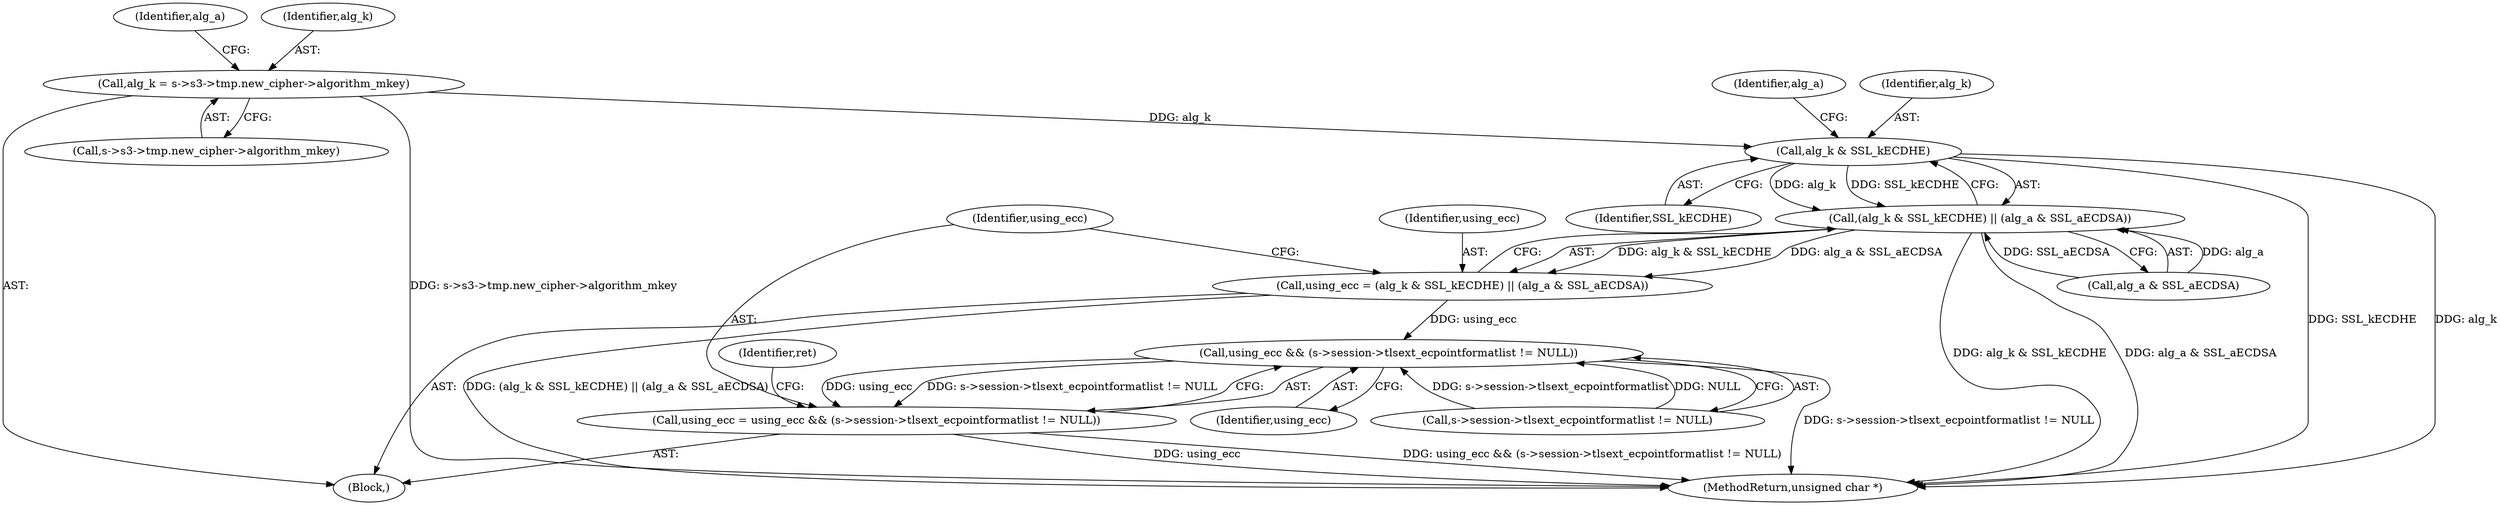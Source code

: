 digraph "0_openssl_4ad93618d26a3ea23d36ad5498ff4f59eff3a4d2_6@pointer" {
"1000143" [label="(Call,alg_k = s->s3->tmp.new_cipher->algorithm_mkey)"];
"1000170" [label="(Call,alg_k & SSL_kECDHE)"];
"1000169" [label="(Call,(alg_k & SSL_kECDHE) || (alg_a & SSL_aECDSA))"];
"1000167" [label="(Call,using_ecc = (alg_k & SSL_kECDHE) || (alg_a & SSL_aECDSA))"];
"1000178" [label="(Call,using_ecc && (s->session->tlsext_ecpointformatlist != NULL))"];
"1000176" [label="(Call,using_ecc = using_ecc && (s->session->tlsext_ecpointformatlist != NULL))"];
"1000156" [label="(Identifier,alg_a)"];
"1000167" [label="(Call,using_ecc = (alg_k & SSL_kECDHE) || (alg_a & SSL_aECDSA))"];
"1000168" [label="(Identifier,using_ecc)"];
"1000176" [label="(Call,using_ecc = using_ecc && (s->session->tlsext_ecpointformatlist != NULL))"];
"1000144" [label="(Identifier,alg_k)"];
"1000177" [label="(Identifier,using_ecc)"];
"1000180" [label="(Call,s->session->tlsext_ecpointformatlist != NULL)"];
"1000171" [label="(Identifier,alg_k)"];
"1000128" [label="(Block,)"];
"1000169" [label="(Call,(alg_k & SSL_kECDHE) || (alg_a & SSL_aECDSA))"];
"1000143" [label="(Call,alg_k = s->s3->tmp.new_cipher->algorithm_mkey)"];
"1000174" [label="(Identifier,alg_a)"];
"1000178" [label="(Call,using_ecc && (s->session->tlsext_ecpointformatlist != NULL))"];
"1000170" [label="(Call,alg_k & SSL_kECDHE)"];
"1000172" [label="(Identifier,SSL_kECDHE)"];
"1000179" [label="(Identifier,using_ecc)"];
"1000145" [label="(Call,s->s3->tmp.new_cipher->algorithm_mkey)"];
"1000800" [label="(MethodReturn,unsigned char *)"];
"1000173" [label="(Call,alg_a & SSL_aECDSA)"];
"1000188" [label="(Identifier,ret)"];
"1000143" -> "1000128"  [label="AST: "];
"1000143" -> "1000145"  [label="CFG: "];
"1000144" -> "1000143"  [label="AST: "];
"1000145" -> "1000143"  [label="AST: "];
"1000156" -> "1000143"  [label="CFG: "];
"1000143" -> "1000800"  [label="DDG: s->s3->tmp.new_cipher->algorithm_mkey"];
"1000143" -> "1000170"  [label="DDG: alg_k"];
"1000170" -> "1000169"  [label="AST: "];
"1000170" -> "1000172"  [label="CFG: "];
"1000171" -> "1000170"  [label="AST: "];
"1000172" -> "1000170"  [label="AST: "];
"1000174" -> "1000170"  [label="CFG: "];
"1000169" -> "1000170"  [label="CFG: "];
"1000170" -> "1000800"  [label="DDG: SSL_kECDHE"];
"1000170" -> "1000800"  [label="DDG: alg_k"];
"1000170" -> "1000169"  [label="DDG: alg_k"];
"1000170" -> "1000169"  [label="DDG: SSL_kECDHE"];
"1000169" -> "1000167"  [label="AST: "];
"1000169" -> "1000173"  [label="CFG: "];
"1000173" -> "1000169"  [label="AST: "];
"1000167" -> "1000169"  [label="CFG: "];
"1000169" -> "1000800"  [label="DDG: alg_a & SSL_aECDSA"];
"1000169" -> "1000800"  [label="DDG: alg_k & SSL_kECDHE"];
"1000169" -> "1000167"  [label="DDG: alg_k & SSL_kECDHE"];
"1000169" -> "1000167"  [label="DDG: alg_a & SSL_aECDSA"];
"1000173" -> "1000169"  [label="DDG: alg_a"];
"1000173" -> "1000169"  [label="DDG: SSL_aECDSA"];
"1000167" -> "1000128"  [label="AST: "];
"1000168" -> "1000167"  [label="AST: "];
"1000177" -> "1000167"  [label="CFG: "];
"1000167" -> "1000800"  [label="DDG: (alg_k & SSL_kECDHE) || (alg_a & SSL_aECDSA)"];
"1000167" -> "1000178"  [label="DDG: using_ecc"];
"1000178" -> "1000176"  [label="AST: "];
"1000178" -> "1000179"  [label="CFG: "];
"1000178" -> "1000180"  [label="CFG: "];
"1000179" -> "1000178"  [label="AST: "];
"1000180" -> "1000178"  [label="AST: "];
"1000176" -> "1000178"  [label="CFG: "];
"1000178" -> "1000800"  [label="DDG: s->session->tlsext_ecpointformatlist != NULL"];
"1000178" -> "1000176"  [label="DDG: using_ecc"];
"1000178" -> "1000176"  [label="DDG: s->session->tlsext_ecpointformatlist != NULL"];
"1000180" -> "1000178"  [label="DDG: s->session->tlsext_ecpointformatlist"];
"1000180" -> "1000178"  [label="DDG: NULL"];
"1000176" -> "1000128"  [label="AST: "];
"1000177" -> "1000176"  [label="AST: "];
"1000188" -> "1000176"  [label="CFG: "];
"1000176" -> "1000800"  [label="DDG: using_ecc && (s->session->tlsext_ecpointformatlist != NULL)"];
"1000176" -> "1000800"  [label="DDG: using_ecc"];
}
